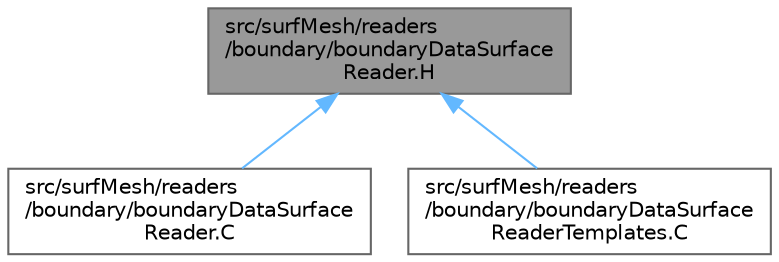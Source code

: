 digraph "src/surfMesh/readers/boundary/boundaryDataSurfaceReader.H"
{
 // LATEX_PDF_SIZE
  bgcolor="transparent";
  edge [fontname=Helvetica,fontsize=10,labelfontname=Helvetica,labelfontsize=10];
  node [fontname=Helvetica,fontsize=10,shape=box,height=0.2,width=0.4];
  Node1 [id="Node000001",label="src/surfMesh/readers\l/boundary/boundaryDataSurface\lReader.H",height=0.2,width=0.4,color="gray40", fillcolor="grey60", style="filled", fontcolor="black",tooltip=" "];
  Node1 -> Node2 [id="edge1_Node000001_Node000002",dir="back",color="steelblue1",style="solid",tooltip=" "];
  Node2 [id="Node000002",label="src/surfMesh/readers\l/boundary/boundaryDataSurface\lReader.C",height=0.2,width=0.4,color="grey40", fillcolor="white", style="filled",URL="$boundaryDataSurfaceReader_8C.html",tooltip=" "];
  Node1 -> Node3 [id="edge2_Node000001_Node000003",dir="back",color="steelblue1",style="solid",tooltip=" "];
  Node3 [id="Node000003",label="src/surfMesh/readers\l/boundary/boundaryDataSurface\lReaderTemplates.C",height=0.2,width=0.4,color="grey40", fillcolor="white", style="filled",URL="$boundaryDataSurfaceReaderTemplates_8C.html",tooltip=" "];
}
